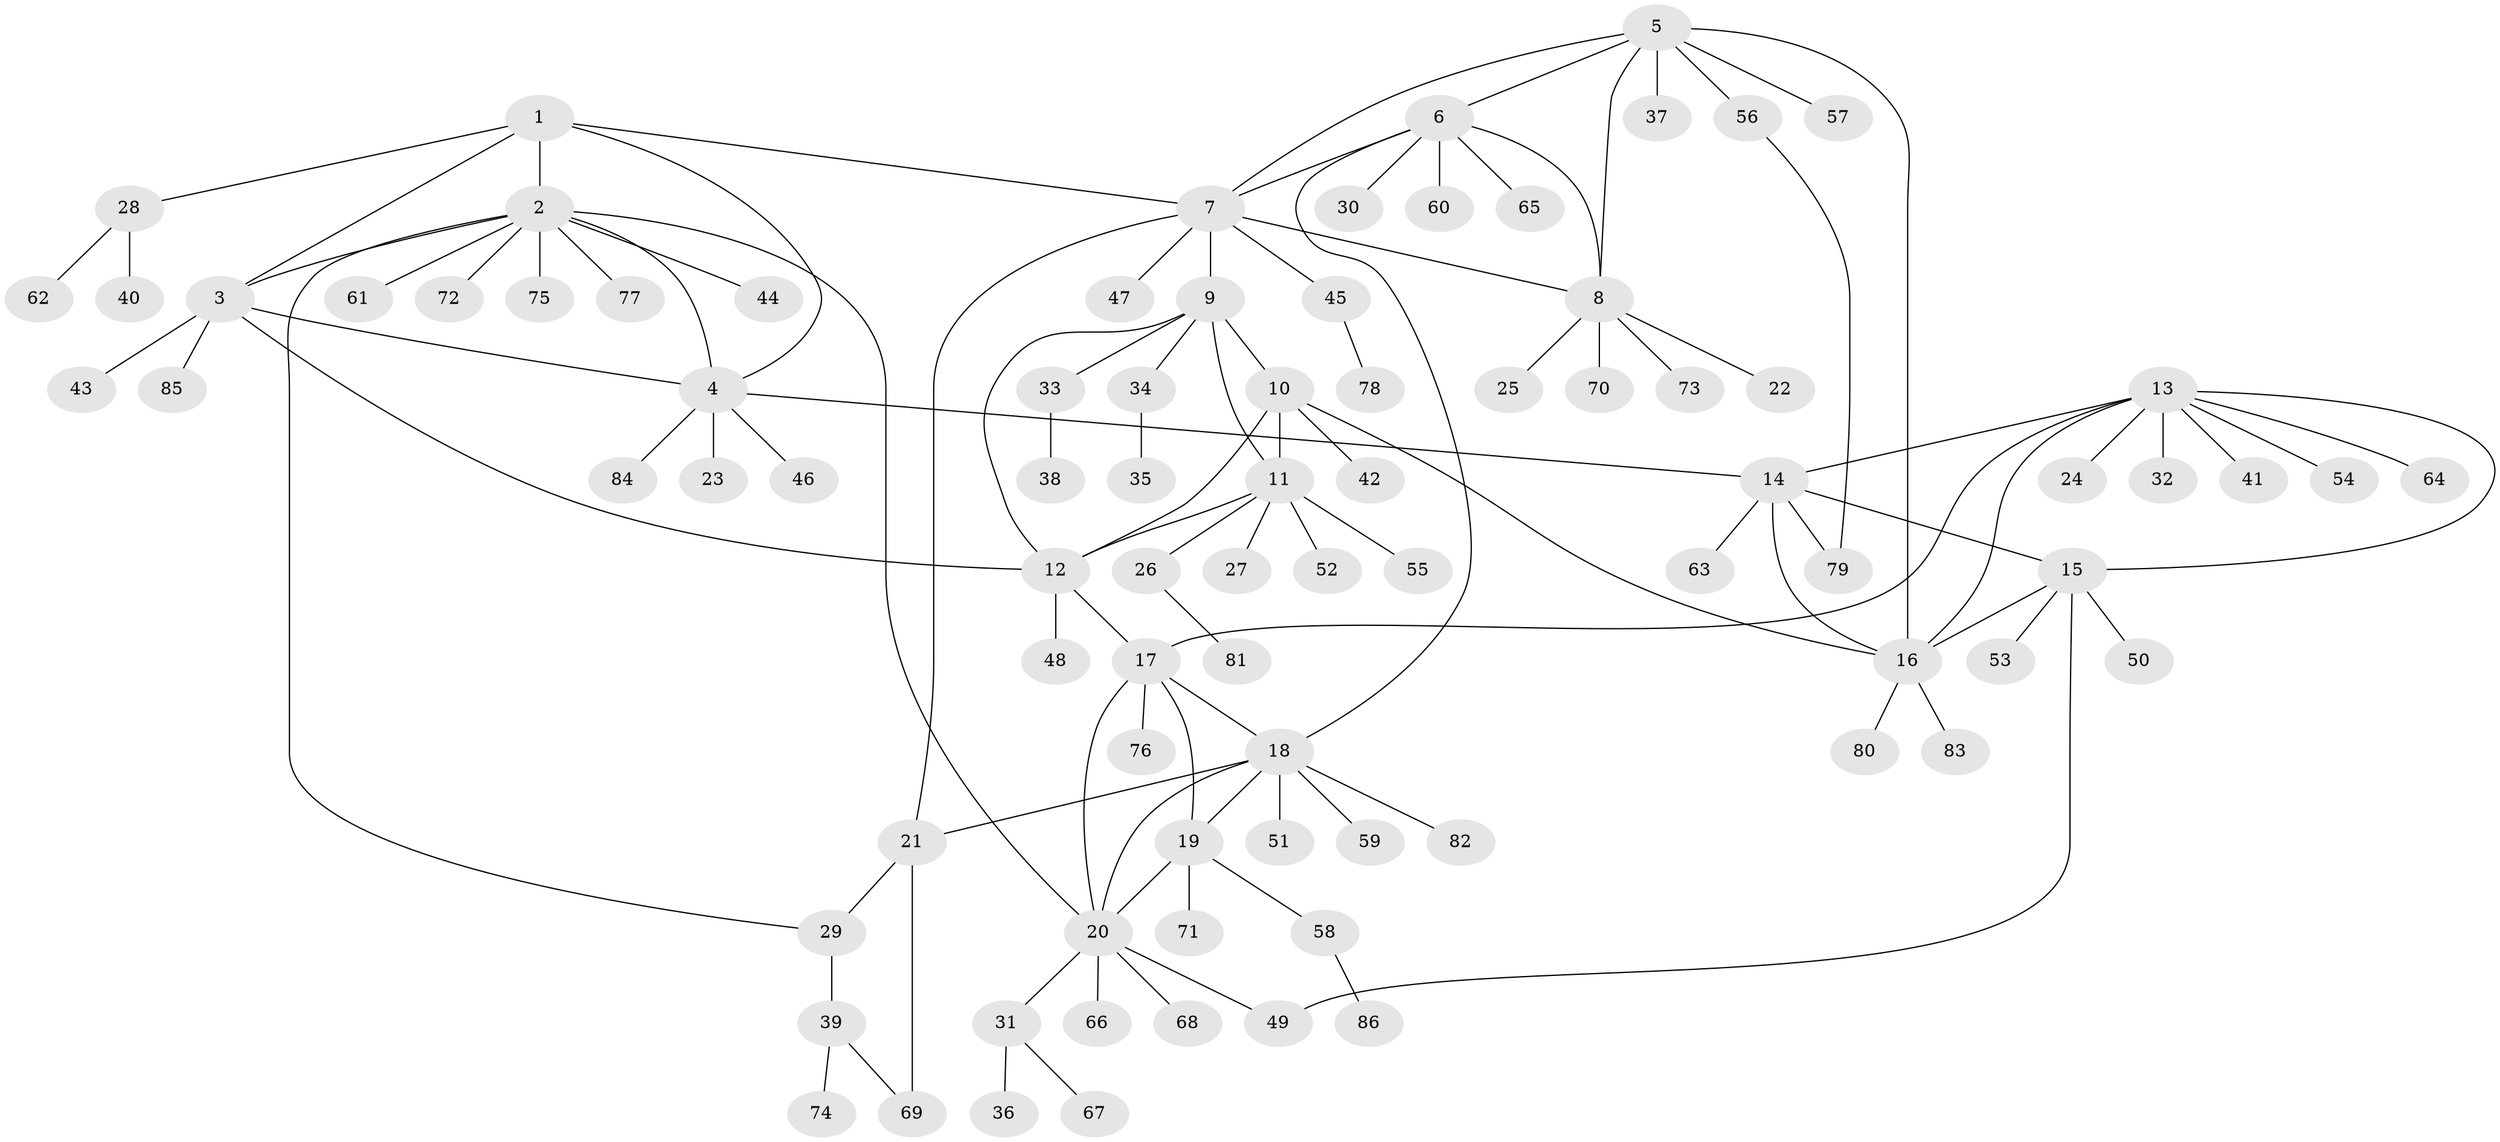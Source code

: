 // Generated by graph-tools (version 1.1) at 2025/37/03/09/25 02:37:36]
// undirected, 86 vertices, 111 edges
graph export_dot {
graph [start="1"]
  node [color=gray90,style=filled];
  1;
  2;
  3;
  4;
  5;
  6;
  7;
  8;
  9;
  10;
  11;
  12;
  13;
  14;
  15;
  16;
  17;
  18;
  19;
  20;
  21;
  22;
  23;
  24;
  25;
  26;
  27;
  28;
  29;
  30;
  31;
  32;
  33;
  34;
  35;
  36;
  37;
  38;
  39;
  40;
  41;
  42;
  43;
  44;
  45;
  46;
  47;
  48;
  49;
  50;
  51;
  52;
  53;
  54;
  55;
  56;
  57;
  58;
  59;
  60;
  61;
  62;
  63;
  64;
  65;
  66;
  67;
  68;
  69;
  70;
  71;
  72;
  73;
  74;
  75;
  76;
  77;
  78;
  79;
  80;
  81;
  82;
  83;
  84;
  85;
  86;
  1 -- 2;
  1 -- 3;
  1 -- 4;
  1 -- 7;
  1 -- 28;
  2 -- 3;
  2 -- 4;
  2 -- 20;
  2 -- 29;
  2 -- 44;
  2 -- 61;
  2 -- 72;
  2 -- 75;
  2 -- 77;
  3 -- 4;
  3 -- 12;
  3 -- 43;
  3 -- 85;
  4 -- 14;
  4 -- 23;
  4 -- 46;
  4 -- 84;
  5 -- 6;
  5 -- 7;
  5 -- 8;
  5 -- 16;
  5 -- 37;
  5 -- 56;
  5 -- 57;
  6 -- 7;
  6 -- 8;
  6 -- 18;
  6 -- 30;
  6 -- 60;
  6 -- 65;
  7 -- 8;
  7 -- 9;
  7 -- 21;
  7 -- 45;
  7 -- 47;
  8 -- 22;
  8 -- 25;
  8 -- 70;
  8 -- 73;
  9 -- 10;
  9 -- 11;
  9 -- 12;
  9 -- 33;
  9 -- 34;
  10 -- 11;
  10 -- 12;
  10 -- 16;
  10 -- 42;
  11 -- 12;
  11 -- 26;
  11 -- 27;
  11 -- 52;
  11 -- 55;
  12 -- 17;
  12 -- 48;
  13 -- 14;
  13 -- 15;
  13 -- 16;
  13 -- 17;
  13 -- 24;
  13 -- 32;
  13 -- 41;
  13 -- 54;
  13 -- 64;
  14 -- 15;
  14 -- 16;
  14 -- 63;
  14 -- 79;
  15 -- 16;
  15 -- 49;
  15 -- 50;
  15 -- 53;
  16 -- 80;
  16 -- 83;
  17 -- 18;
  17 -- 19;
  17 -- 20;
  17 -- 76;
  18 -- 19;
  18 -- 20;
  18 -- 21;
  18 -- 51;
  18 -- 59;
  18 -- 82;
  19 -- 20;
  19 -- 58;
  19 -- 71;
  20 -- 31;
  20 -- 49;
  20 -- 66;
  20 -- 68;
  21 -- 29;
  21 -- 69;
  26 -- 81;
  28 -- 40;
  28 -- 62;
  29 -- 39;
  31 -- 36;
  31 -- 67;
  33 -- 38;
  34 -- 35;
  39 -- 69;
  39 -- 74;
  45 -- 78;
  56 -- 79;
  58 -- 86;
}
